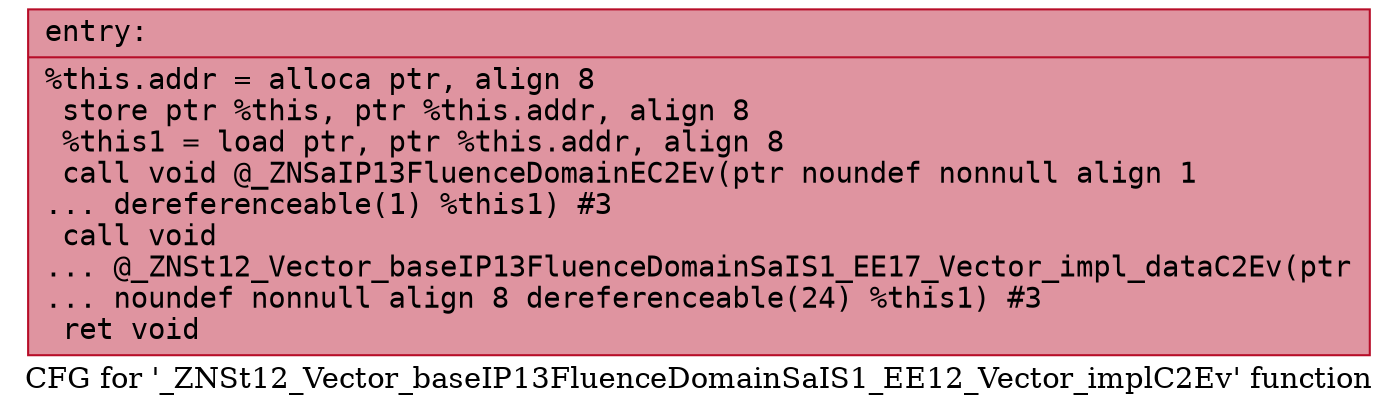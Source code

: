 digraph "CFG for '_ZNSt12_Vector_baseIP13FluenceDomainSaIS1_EE12_Vector_implC2Ev' function" {
	label="CFG for '_ZNSt12_Vector_baseIP13FluenceDomainSaIS1_EE12_Vector_implC2Ev' function";

	Node0x564271a2f020 [shape=record,color="#b70d28ff", style=filled, fillcolor="#b70d2870" fontname="Courier",label="{entry:\l|  %this.addr = alloca ptr, align 8\l  store ptr %this, ptr %this.addr, align 8\l  %this1 = load ptr, ptr %this.addr, align 8\l  call void @_ZNSaIP13FluenceDomainEC2Ev(ptr noundef nonnull align 1\l... dereferenceable(1) %this1) #3\l  call void\l... @_ZNSt12_Vector_baseIP13FluenceDomainSaIS1_EE17_Vector_impl_dataC2Ev(ptr\l... noundef nonnull align 8 dereferenceable(24) %this1) #3\l  ret void\l}"];
}
